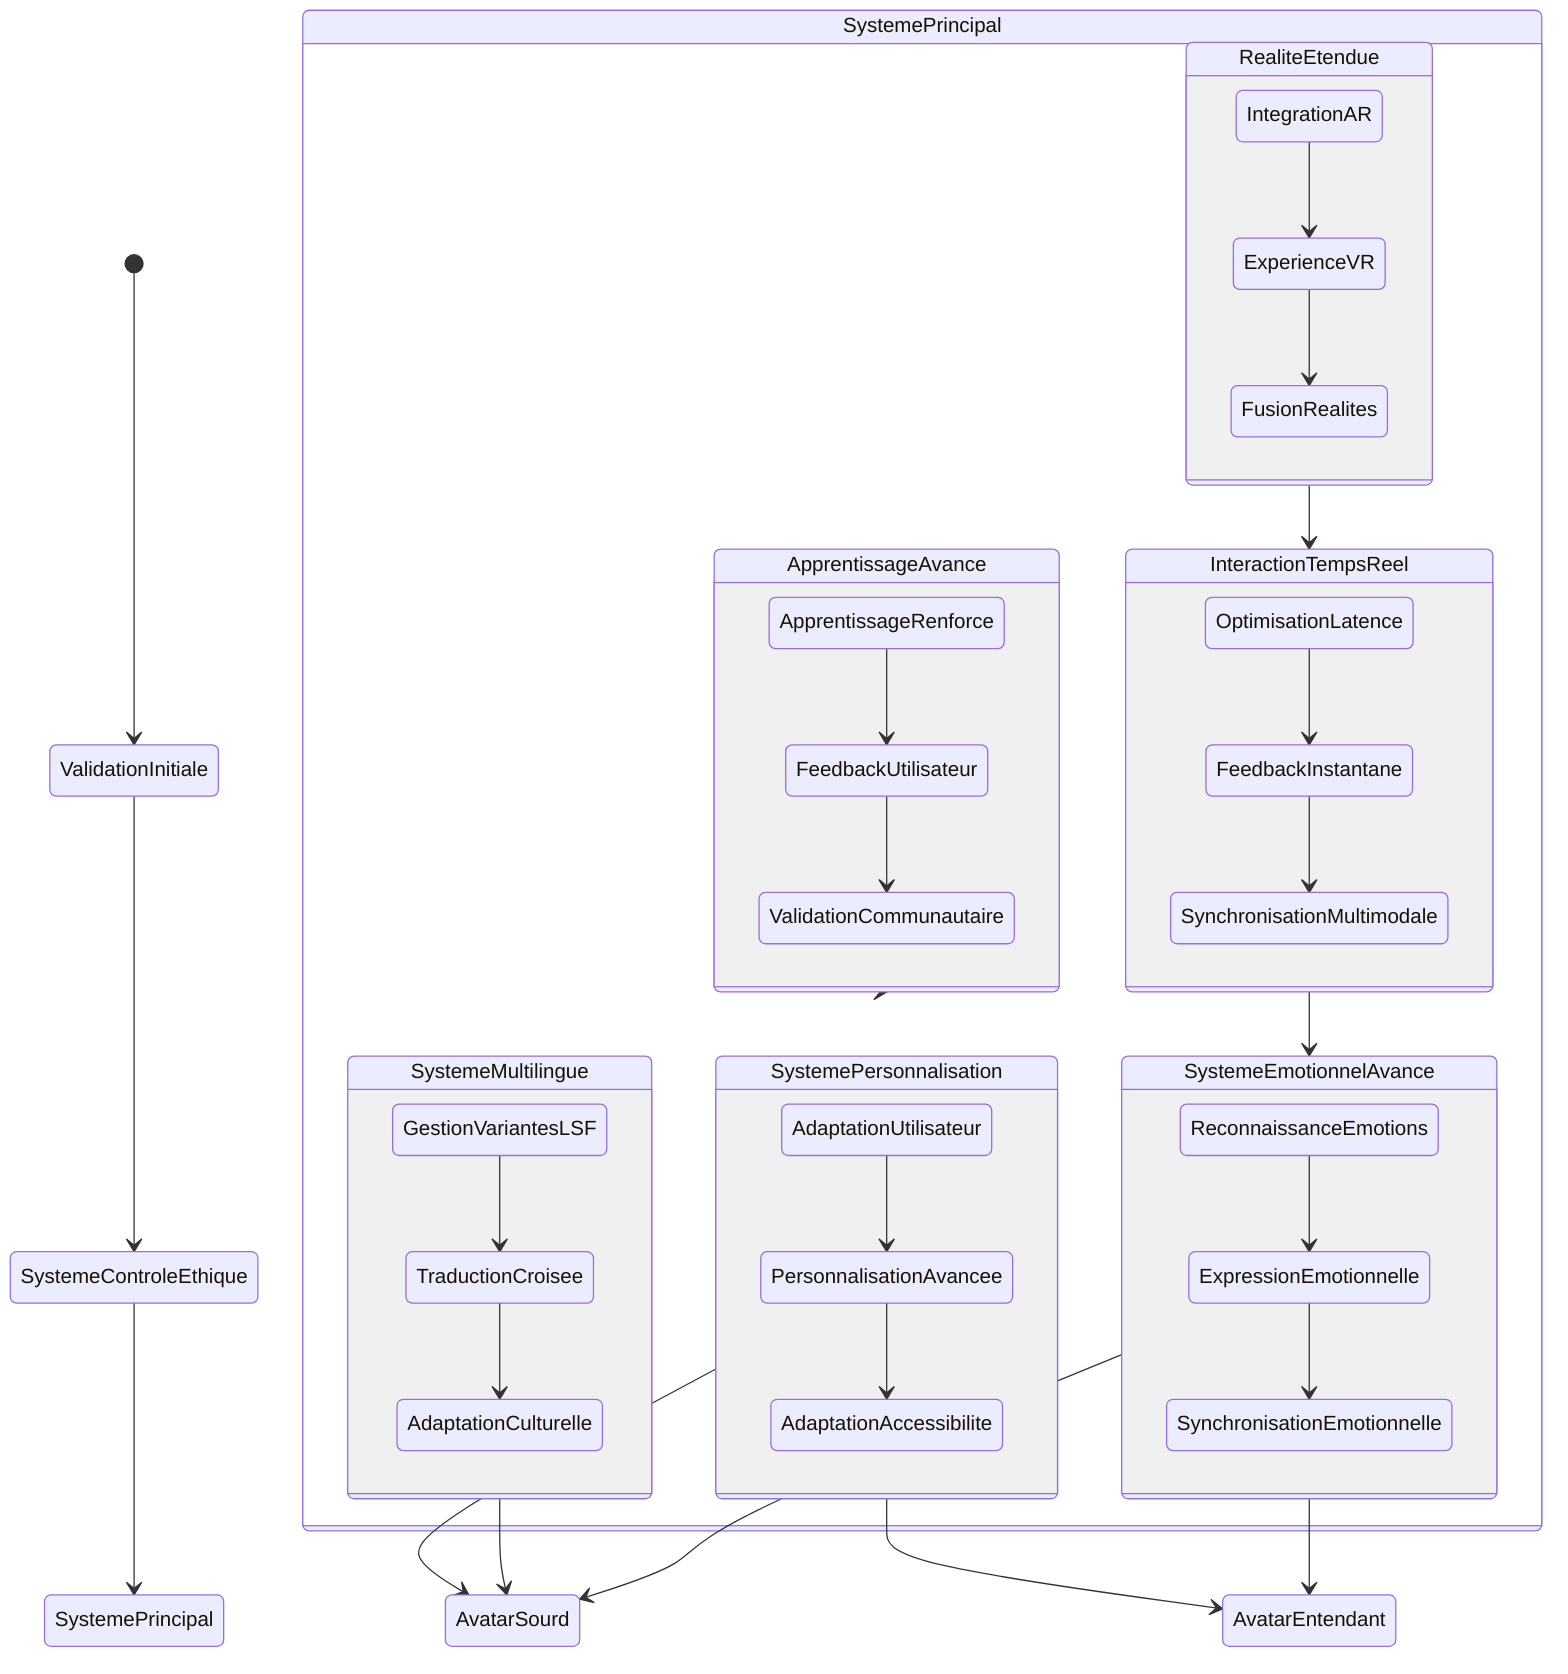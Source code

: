 stateDiagram-v2
    [*] --> ValidationInitiale
    ValidationInitiale --> SystemeControleEthique
    SystemeControleEthique --> SystemePrincipal

    state "SystemePrincipal" as SP {
        state "SystemePersonnalisation" as SysP {
            state "AdaptationUtilisateur" as AU 
            state "PersonnalisationAvancee" as PA
            state "AdaptationAccessibilite" as AA
            
            AU --> PA
            PA --> AA
        }

        state "SystemeMultilingue" as SM {
            state "GestionVariantesLSF" as GV
            state "TraductionCroisee" as TC
            state "AdaptationCulturelle" as AC
            
            GV --> TC
            TC --> AC
        }

        state "InteractionTempsReel" as ITR {
            state "OptimisationLatence" as OL
            state "FeedbackInstantane" as FI
            state "SynchronisationMultimodale" as SMM
            
            OL --> FI
            FI --> SMM
        }

        state "RealiteEtendue" as RE {
            state "IntegrationAR" as IAR
            state "ExperienceVR" as EVR
            state "FusionRealites" as FR
            
            IAR --> EVR
            EVR --> FR
        }

        state "ApprentissageAvance" as AAV {
            state "ApprentissageRenforce" as AR
            state "FeedbackUtilisateur" as FU
            state "ValidationCommunautaire" as VC
            
            AR --> FU
            FU --> VC
        }

        state "SystemeEmotionnelAvance" as SEA {
            state "ReconnaissanceEmotions" as REC
            state "ExpressionEmotionnelle" as EE
            state "SynchronisationEmotionnelle" as SEM
            
            REC --> EE
            EE --> SEM
        }
    }

    state "AvatarSourd" as AS
    state "AvatarEntendant" as AE

    SysP --> AS
    SysP --> AE
    SM --> AS
    ITR --> SEA
    RE --> ITR
    AAV --> SP
    SEA --> AS
    SEA --> AE